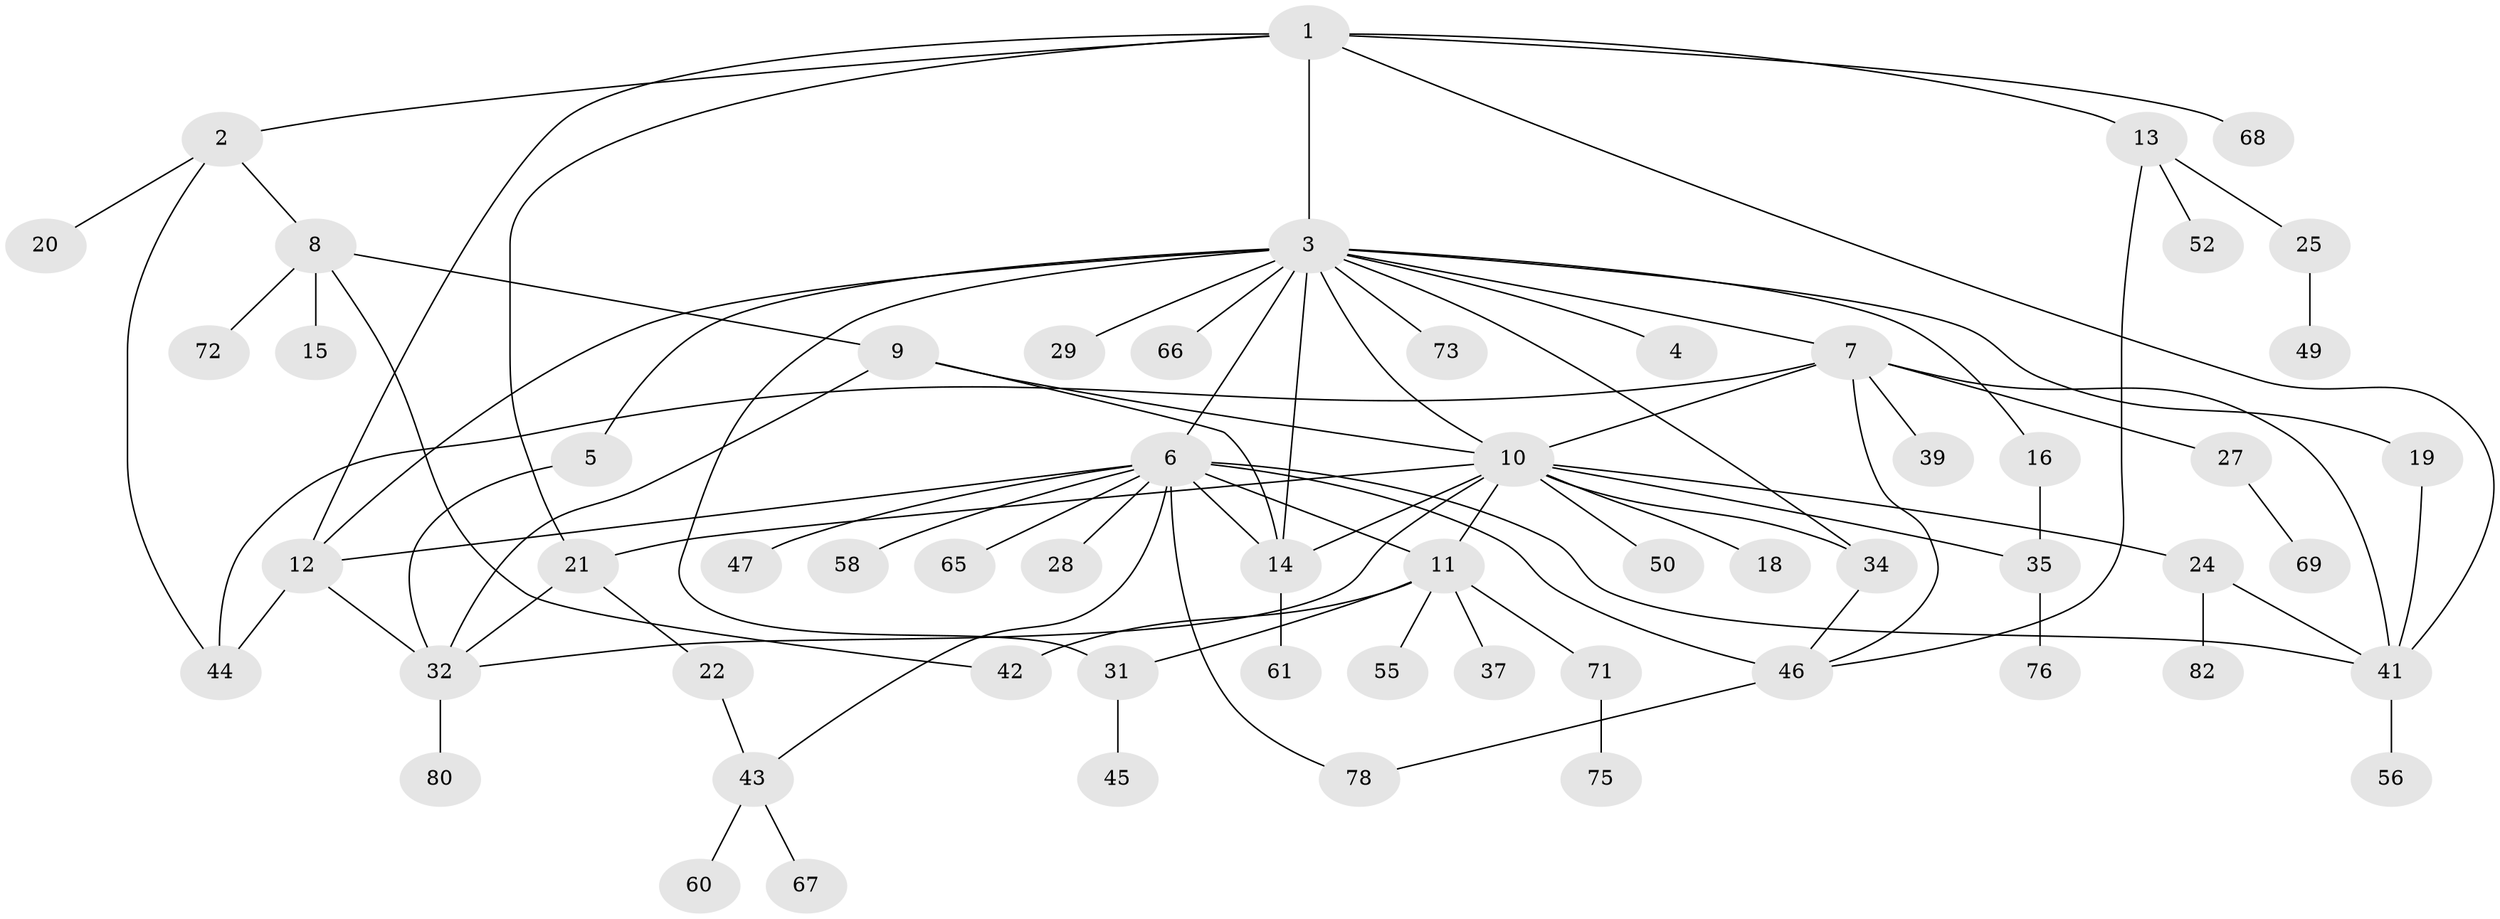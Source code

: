 // Generated by graph-tools (version 1.1) at 2025/23/03/03/25 07:23:50]
// undirected, 60 vertices, 87 edges
graph export_dot {
graph [start="1"]
  node [color=gray90,style=filled];
  1 [super="+51"];
  2 [super="+62"];
  3 [super="+70"];
  4 [super="+38"];
  5;
  6 [super="+30"];
  7 [super="+26"];
  8 [super="+40"];
  9;
  10 [super="+17"];
  11 [super="+54"];
  12;
  13 [super="+63"];
  14 [super="+23"];
  15;
  16;
  18;
  19;
  20;
  21 [super="+57"];
  22;
  24 [super="+74"];
  25 [super="+53"];
  27;
  28 [super="+77"];
  29;
  31 [super="+79"];
  32 [super="+33"];
  34 [super="+81"];
  35 [super="+36"];
  37;
  39;
  41 [super="+64"];
  42;
  43 [super="+59"];
  44 [super="+48"];
  45;
  46;
  47;
  49;
  50;
  52;
  55;
  56;
  58;
  60;
  61;
  65;
  66;
  67;
  68;
  69;
  71;
  72;
  73;
  75;
  76;
  78;
  80;
  82;
  1 -- 2;
  1 -- 3;
  1 -- 12;
  1 -- 13;
  1 -- 21;
  1 -- 41;
  1 -- 68;
  2 -- 8;
  2 -- 20;
  2 -- 44;
  3 -- 4;
  3 -- 5;
  3 -- 6;
  3 -- 7;
  3 -- 10;
  3 -- 12;
  3 -- 14 [weight=2];
  3 -- 16;
  3 -- 19;
  3 -- 29;
  3 -- 31 [weight=2];
  3 -- 34;
  3 -- 66;
  3 -- 73;
  5 -- 32;
  6 -- 11;
  6 -- 12;
  6 -- 14;
  6 -- 28;
  6 -- 41;
  6 -- 46 [weight=2];
  6 -- 58;
  6 -- 65;
  6 -- 78;
  6 -- 47;
  6 -- 43;
  7 -- 27;
  7 -- 39;
  7 -- 46;
  7 -- 10;
  7 -- 41;
  7 -- 44;
  8 -- 9;
  8 -- 15;
  8 -- 42;
  8 -- 72;
  9 -- 10;
  9 -- 14;
  9 -- 32;
  10 -- 24;
  10 -- 50;
  10 -- 34 [weight=2];
  10 -- 35;
  10 -- 11;
  10 -- 14;
  10 -- 18;
  10 -- 21;
  10 -- 32;
  11 -- 31;
  11 -- 37;
  11 -- 55;
  11 -- 71;
  11 -- 42;
  12 -- 44;
  12 -- 32;
  13 -- 25;
  13 -- 46;
  13 -- 52;
  14 -- 61;
  16 -- 35;
  19 -- 41;
  21 -- 22;
  21 -- 32;
  22 -- 43;
  24 -- 41;
  24 -- 82;
  25 -- 49;
  27 -- 69;
  31 -- 45;
  32 -- 80;
  34 -- 46;
  35 -- 76;
  41 -- 56;
  43 -- 60;
  43 -- 67;
  46 -- 78;
  71 -- 75;
}
